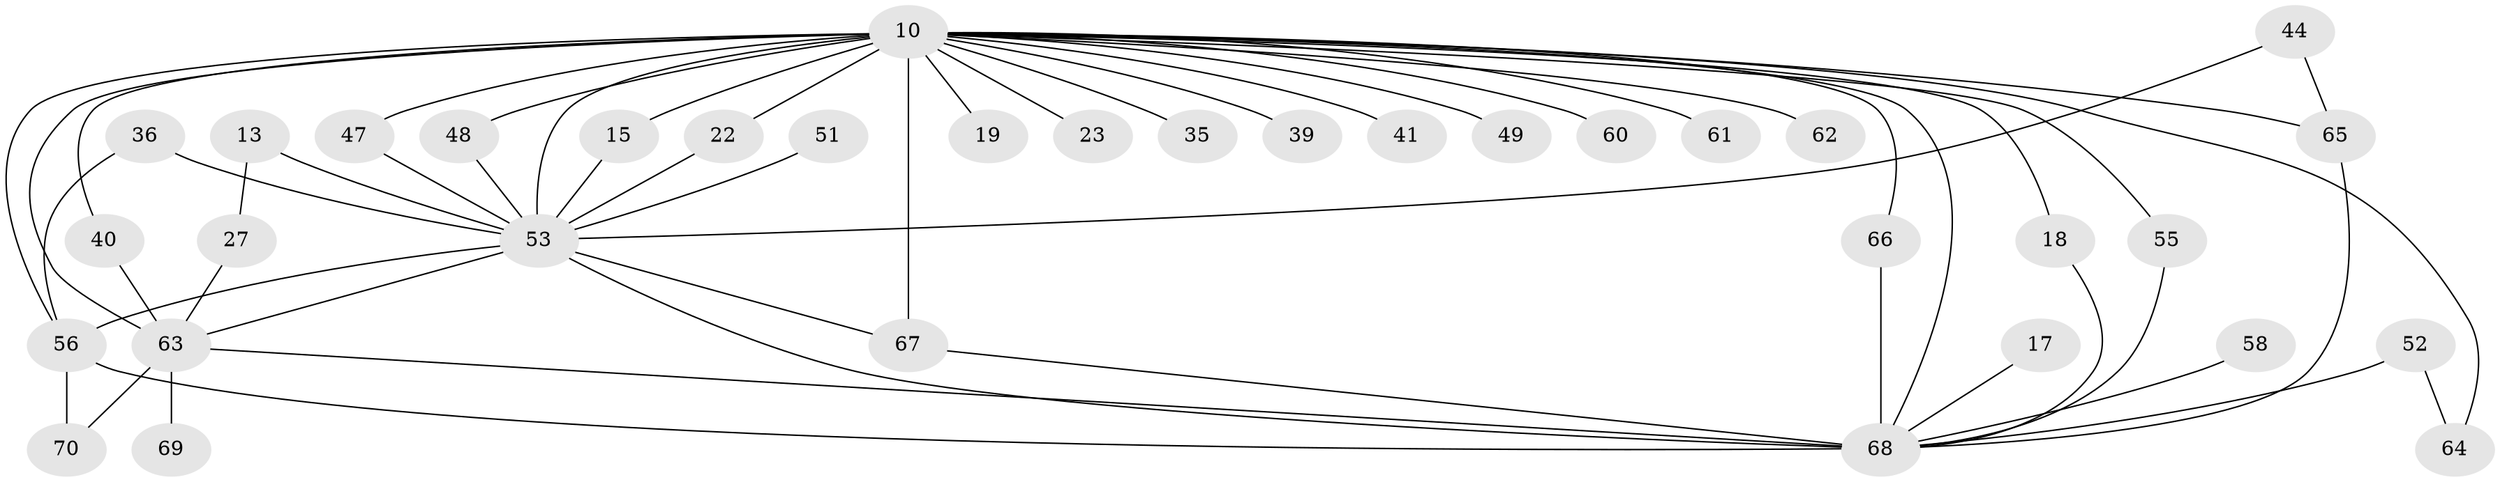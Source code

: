 // original degree distribution, {20: 0.02857142857142857, 18: 0.05714285714285714, 16: 0.014285714285714285, 13: 0.014285714285714285, 14: 0.014285714285714285, 26: 0.014285714285714285, 3: 0.17142857142857143, 2: 0.5857142857142857, 4: 0.07142857142857142, 5: 0.014285714285714285, 6: 0.014285714285714285}
// Generated by graph-tools (version 1.1) at 2025/43/03/09/25 04:43:43]
// undirected, 35 vertices, 55 edges
graph export_dot {
graph [start="1"]
  node [color=gray90,style=filled];
  10 [super="+4+9"];
  13;
  15;
  17 [super="+16"];
  18;
  19;
  22;
  23;
  27;
  35;
  36;
  39;
  40;
  41;
  44;
  47;
  48 [super="+12"];
  49;
  51;
  52;
  53 [super="+43+46"];
  55;
  56 [super="+29+54+37"];
  58;
  60;
  61;
  62;
  63 [super="+14+8+50"];
  64;
  65 [super="+28+45"];
  66;
  67 [super="+24+31+59"];
  68 [super="+57+7"];
  69;
  70;
  10 -- 19 [weight=2];
  10 -- 39 [weight=2];
  10 -- 47;
  10 -- 49 [weight=2];
  10 -- 60 [weight=2];
  10 -- 66;
  10 -- 35 [weight=2];
  10 -- 41 [weight=2];
  10 -- 23 [weight=2];
  10 -- 55;
  10 -- 64;
  10 -- 65 [weight=3];
  10 -- 67 [weight=4];
  10 -- 15;
  10 -- 18;
  10 -- 22;
  10 -- 40;
  10 -- 48;
  10 -- 53 [weight=11];
  10 -- 61 [weight=2];
  10 -- 62 [weight=2];
  10 -- 63 [weight=11];
  10 -- 68 [weight=8];
  10 -- 56 [weight=4];
  13 -- 27;
  13 -- 53 [weight=2];
  15 -- 53;
  17 -- 68 [weight=3];
  18 -- 68;
  22 -- 53;
  27 -- 63;
  36 -- 53;
  36 -- 56;
  40 -- 63;
  44 -- 65;
  44 -- 53;
  47 -- 53;
  48 -- 53 [weight=2];
  51 -- 53;
  52 -- 64;
  52 -- 68 [weight=2];
  53 -- 56;
  53 -- 63 [weight=5];
  53 -- 67;
  53 -- 68 [weight=8];
  55 -- 68;
  56 -- 68 [weight=4];
  56 -- 70;
  58 -- 68 [weight=2];
  63 -- 68 [weight=6];
  63 -- 69;
  63 -- 70;
  65 -- 68 [weight=2];
  66 -- 68;
  67 -- 68;
}

